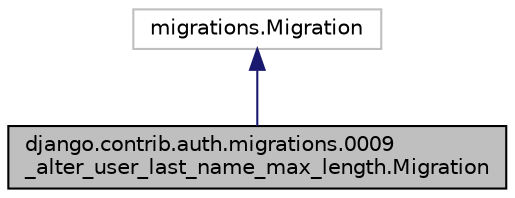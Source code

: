 digraph "django.contrib.auth.migrations.0009_alter_user_last_name_max_length.Migration"
{
 // LATEX_PDF_SIZE
  edge [fontname="Helvetica",fontsize="10",labelfontname="Helvetica",labelfontsize="10"];
  node [fontname="Helvetica",fontsize="10",shape=record];
  Node1 [label="django.contrib.auth.migrations.0009\l_alter_user_last_name_max_length.Migration",height=0.2,width=0.4,color="black", fillcolor="grey75", style="filled", fontcolor="black",tooltip=" "];
  Node2 -> Node1 [dir="back",color="midnightblue",fontsize="10",style="solid"];
  Node2 [label="migrations.Migration",height=0.2,width=0.4,color="grey75", fillcolor="white", style="filled",tooltip=" "];
}
